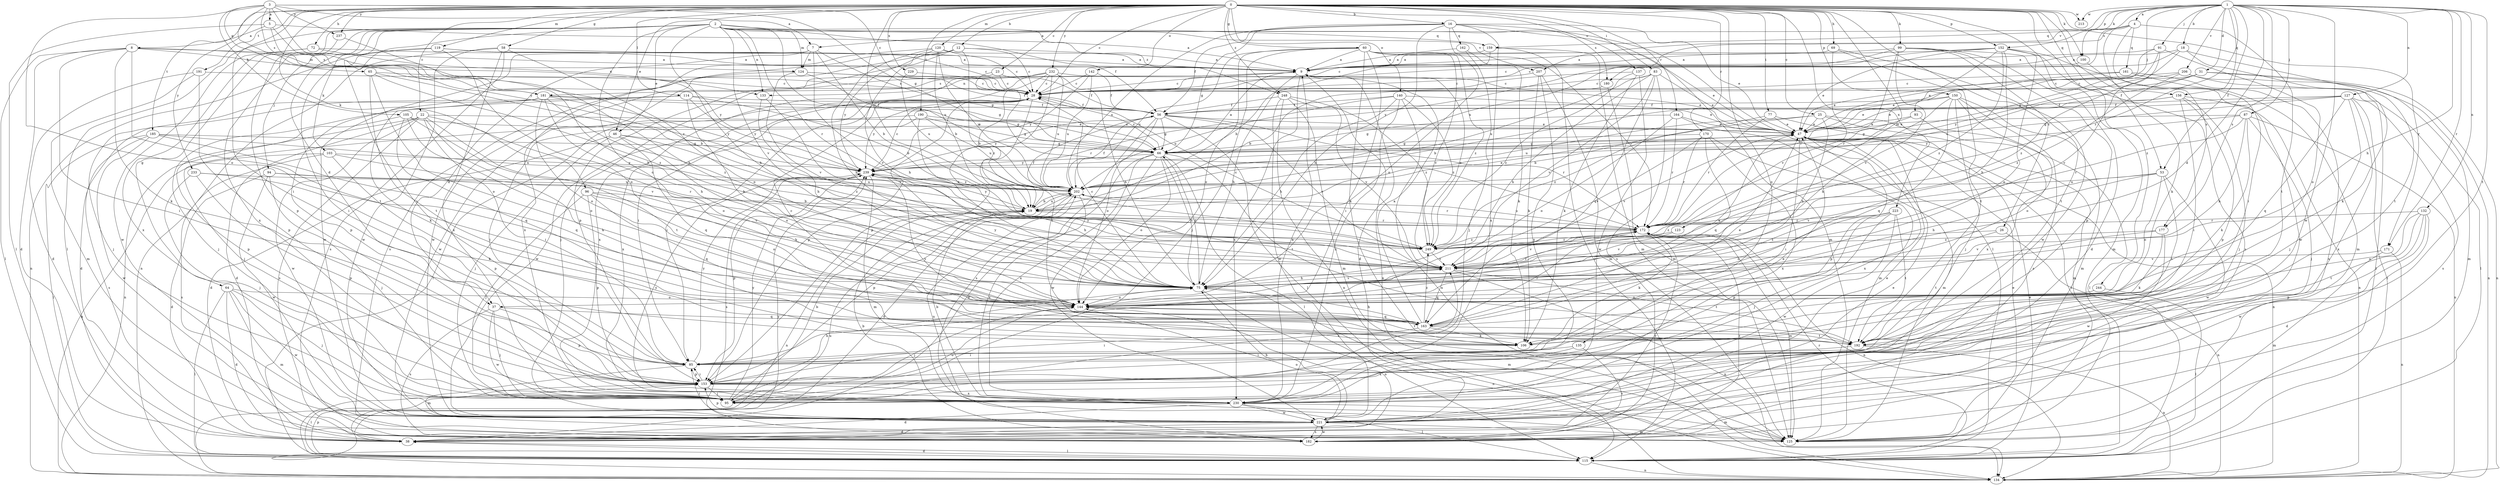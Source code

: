 strict digraph  {
0;
1;
2;
3;
4;
5;
7;
8;
9;
12;
16;
18;
19;
22;
23;
25;
26;
28;
31;
37;
38;
46;
47;
53;
56;
58;
60;
64;
65;
66;
69;
72;
75;
77;
83;
85;
87;
91;
93;
94;
95;
96;
99;
100;
103;
105;
106;
114;
115;
119;
120;
123;
124;
125;
127;
132;
133;
134;
135;
137;
140;
142;
144;
150;
152;
153;
156;
159;
161;
162;
163;
164;
170;
171;
172;
177;
180;
181;
182;
185;
190;
191;
192;
202;
206;
207;
211;
213;
221;
223;
229;
230;
232;
233;
237;
239;
244;
248;
249;
0 -> 12  [label=b];
0 -> 16  [label=b];
0 -> 22  [label=c];
0 -> 23  [label=c];
0 -> 25  [label=c];
0 -> 26  [label=c];
0 -> 28  [label=c];
0 -> 46  [label=e];
0 -> 53  [label=f];
0 -> 58  [label=g];
0 -> 60  [label=g];
0 -> 69  [label=h];
0 -> 72  [label=h];
0 -> 77  [label=i];
0 -> 83  [label=i];
0 -> 85  [label=i];
0 -> 96  [label=k];
0 -> 99  [label=k];
0 -> 100  [label=k];
0 -> 114  [label=l];
0 -> 119  [label=m];
0 -> 120  [label=m];
0 -> 123  [label=m];
0 -> 135  [label=o];
0 -> 137  [label=o];
0 -> 140  [label=o];
0 -> 142  [label=o];
0 -> 150  [label=p];
0 -> 152  [label=p];
0 -> 156  [label=q];
0 -> 164  [label=r];
0 -> 170  [label=r];
0 -> 171  [label=r];
0 -> 177  [label=s];
0 -> 185  [label=t];
0 -> 190  [label=t];
0 -> 191  [label=t];
0 -> 202  [label=u];
0 -> 213  [label=w];
0 -> 223  [label=x];
0 -> 229  [label=x];
0 -> 232  [label=y];
0 -> 233  [label=y];
0 -> 237  [label=y];
0 -> 244  [label=z];
0 -> 248  [label=z];
1 -> 4  [label=a];
1 -> 18  [label=b];
1 -> 31  [label=d];
1 -> 37  [label=d];
1 -> 53  [label=f];
1 -> 75  [label=h];
1 -> 87  [label=j];
1 -> 91  [label=j];
1 -> 93  [label=j];
1 -> 100  [label=k];
1 -> 127  [label=n];
1 -> 132  [label=n];
1 -> 152  [label=p];
1 -> 156  [label=q];
1 -> 171  [label=r];
1 -> 172  [label=r];
1 -> 177  [label=s];
1 -> 180  [label=s];
1 -> 192  [label=t];
1 -> 206  [label=v];
1 -> 207  [label=v];
1 -> 213  [label=w];
1 -> 221  [label=w];
2 -> 37  [label=d];
2 -> 46  [label=e];
2 -> 56  [label=f];
2 -> 64  [label=g];
2 -> 75  [label=h];
2 -> 85  [label=i];
2 -> 94  [label=j];
2 -> 103  [label=k];
2 -> 115  [label=l];
2 -> 124  [label=m];
2 -> 133  [label=n];
2 -> 144  [label=o];
2 -> 159  [label=q];
2 -> 172  [label=r];
2 -> 180  [label=s];
2 -> 202  [label=u];
2 -> 207  [label=v];
2 -> 211  [label=v];
2 -> 230  [label=x];
2 -> 248  [label=z];
3 -> 5  [label=a];
3 -> 7  [label=a];
3 -> 28  [label=c];
3 -> 65  [label=g];
3 -> 66  [label=g];
3 -> 105  [label=k];
3 -> 144  [label=o];
3 -> 181  [label=s];
3 -> 237  [label=y];
3 -> 239  [label=y];
3 -> 249  [label=z];
4 -> 7  [label=a];
4 -> 85  [label=i];
4 -> 106  [label=k];
4 -> 159  [label=q];
4 -> 161  [label=q];
4 -> 192  [label=t];
4 -> 202  [label=u];
5 -> 8  [label=a];
5 -> 9  [label=a];
5 -> 75  [label=h];
5 -> 115  [label=l];
5 -> 181  [label=s];
7 -> 19  [label=b];
7 -> 37  [label=d];
7 -> 66  [label=g];
7 -> 124  [label=m];
7 -> 211  [label=v];
7 -> 221  [label=w];
8 -> 9  [label=a];
8 -> 38  [label=d];
8 -> 85  [label=i];
8 -> 106  [label=k];
8 -> 115  [label=l];
8 -> 124  [label=m];
8 -> 133  [label=n];
8 -> 192  [label=t];
9 -> 28  [label=c];
9 -> 38  [label=d];
9 -> 75  [label=h];
9 -> 133  [label=n];
9 -> 134  [label=n];
9 -> 181  [label=s];
9 -> 230  [label=x];
9 -> 249  [label=z];
12 -> 9  [label=a];
12 -> 28  [label=c];
12 -> 75  [label=h];
12 -> 153  [label=p];
12 -> 182  [label=s];
12 -> 221  [label=w];
12 -> 249  [label=z];
16 -> 47  [label=e];
16 -> 56  [label=f];
16 -> 66  [label=g];
16 -> 75  [label=h];
16 -> 115  [label=l];
16 -> 125  [label=m];
16 -> 144  [label=o];
16 -> 162  [label=q];
16 -> 202  [label=u];
16 -> 230  [label=x];
18 -> 9  [label=a];
18 -> 28  [label=c];
18 -> 106  [label=k];
18 -> 192  [label=t];
18 -> 249  [label=z];
19 -> 56  [label=f];
19 -> 134  [label=n];
19 -> 172  [label=r];
19 -> 202  [label=u];
19 -> 239  [label=y];
22 -> 38  [label=d];
22 -> 47  [label=e];
22 -> 85  [label=i];
22 -> 106  [label=k];
22 -> 134  [label=n];
22 -> 144  [label=o];
22 -> 182  [label=s];
22 -> 192  [label=t];
22 -> 221  [label=w];
23 -> 28  [label=c];
23 -> 56  [label=f];
23 -> 172  [label=r];
23 -> 221  [label=w];
25 -> 19  [label=b];
25 -> 47  [label=e];
25 -> 75  [label=h];
25 -> 115  [label=l];
25 -> 125  [label=m];
25 -> 202  [label=u];
26 -> 134  [label=n];
26 -> 192  [label=t];
26 -> 249  [label=z];
28 -> 56  [label=f];
28 -> 85  [label=i];
28 -> 115  [label=l];
28 -> 153  [label=p];
28 -> 192  [label=t];
28 -> 221  [label=w];
28 -> 230  [label=x];
28 -> 239  [label=y];
31 -> 28  [label=c];
31 -> 47  [label=e];
31 -> 125  [label=m];
31 -> 134  [label=n];
31 -> 202  [label=u];
37 -> 95  [label=j];
37 -> 153  [label=p];
37 -> 163  [label=q];
37 -> 182  [label=s];
37 -> 221  [label=w];
38 -> 47  [label=e];
38 -> 115  [label=l];
38 -> 144  [label=o];
38 -> 172  [label=r];
46 -> 38  [label=d];
46 -> 66  [label=g];
46 -> 95  [label=j];
46 -> 144  [label=o];
46 -> 163  [label=q];
46 -> 249  [label=z];
47 -> 66  [label=g];
47 -> 85  [label=i];
47 -> 134  [label=n];
47 -> 153  [label=p];
47 -> 211  [label=v];
47 -> 230  [label=x];
53 -> 75  [label=h];
53 -> 144  [label=o];
53 -> 192  [label=t];
53 -> 202  [label=u];
53 -> 211  [label=v];
53 -> 221  [label=w];
56 -> 47  [label=e];
56 -> 66  [label=g];
56 -> 115  [label=l];
56 -> 144  [label=o];
56 -> 172  [label=r];
56 -> 182  [label=s];
56 -> 211  [label=v];
56 -> 239  [label=y];
58 -> 9  [label=a];
58 -> 134  [label=n];
58 -> 144  [label=o];
58 -> 182  [label=s];
58 -> 221  [label=w];
58 -> 230  [label=x];
60 -> 9  [label=a];
60 -> 47  [label=e];
60 -> 85  [label=i];
60 -> 95  [label=j];
60 -> 106  [label=k];
60 -> 144  [label=o];
60 -> 172  [label=r];
60 -> 202  [label=u];
60 -> 211  [label=v];
60 -> 249  [label=z];
64 -> 38  [label=d];
64 -> 95  [label=j];
64 -> 115  [label=l];
64 -> 125  [label=m];
64 -> 144  [label=o];
64 -> 221  [label=w];
65 -> 19  [label=b];
65 -> 28  [label=c];
65 -> 144  [label=o];
65 -> 192  [label=t];
65 -> 249  [label=z];
66 -> 9  [label=a];
66 -> 28  [label=c];
66 -> 38  [label=d];
66 -> 75  [label=h];
66 -> 115  [label=l];
66 -> 144  [label=o];
66 -> 192  [label=t];
66 -> 221  [label=w];
66 -> 230  [label=x];
66 -> 239  [label=y];
69 -> 9  [label=a];
69 -> 192  [label=t];
69 -> 211  [label=v];
69 -> 221  [label=w];
72 -> 9  [label=a];
72 -> 221  [label=w];
72 -> 230  [label=x];
72 -> 239  [label=y];
75 -> 28  [label=c];
75 -> 66  [label=g];
75 -> 125  [label=m];
75 -> 134  [label=n];
75 -> 144  [label=o];
75 -> 172  [label=r];
75 -> 211  [label=v];
75 -> 239  [label=y];
77 -> 47  [label=e];
77 -> 115  [label=l];
77 -> 172  [label=r];
77 -> 249  [label=z];
83 -> 28  [label=c];
83 -> 47  [label=e];
83 -> 75  [label=h];
83 -> 163  [label=q];
83 -> 182  [label=s];
83 -> 202  [label=u];
83 -> 211  [label=v];
85 -> 125  [label=m];
85 -> 153  [label=p];
85 -> 239  [label=y];
87 -> 47  [label=e];
87 -> 75  [label=h];
87 -> 95  [label=j];
87 -> 106  [label=k];
87 -> 134  [label=n];
87 -> 172  [label=r];
87 -> 239  [label=y];
91 -> 9  [label=a];
91 -> 47  [label=e];
91 -> 66  [label=g];
91 -> 144  [label=o];
91 -> 211  [label=v];
93 -> 47  [label=e];
93 -> 66  [label=g];
93 -> 144  [label=o];
94 -> 38  [label=d];
94 -> 95  [label=j];
94 -> 202  [label=u];
94 -> 211  [label=v];
94 -> 221  [label=w];
95 -> 19  [label=b];
95 -> 144  [label=o];
95 -> 211  [label=v];
95 -> 239  [label=y];
96 -> 19  [label=b];
96 -> 75  [label=h];
96 -> 95  [label=j];
96 -> 144  [label=o];
96 -> 153  [label=p];
96 -> 163  [label=q];
99 -> 9  [label=a];
99 -> 28  [label=c];
99 -> 38  [label=d];
99 -> 125  [label=m];
99 -> 153  [label=p];
99 -> 172  [label=r];
99 -> 192  [label=t];
99 -> 211  [label=v];
100 -> 28  [label=c];
100 -> 221  [label=w];
103 -> 134  [label=n];
103 -> 153  [label=p];
103 -> 172  [label=r];
103 -> 182  [label=s];
103 -> 239  [label=y];
105 -> 47  [label=e];
105 -> 144  [label=o];
105 -> 153  [label=p];
105 -> 163  [label=q];
105 -> 211  [label=v];
106 -> 239  [label=y];
114 -> 19  [label=b];
114 -> 38  [label=d];
114 -> 56  [label=f];
114 -> 75  [label=h];
114 -> 95  [label=j];
114 -> 239  [label=y];
115 -> 38  [label=d];
115 -> 47  [label=e];
115 -> 134  [label=n];
115 -> 153  [label=p];
115 -> 172  [label=r];
115 -> 239  [label=y];
119 -> 9  [label=a];
119 -> 28  [label=c];
119 -> 85  [label=i];
119 -> 134  [label=n];
119 -> 144  [label=o];
120 -> 9  [label=a];
120 -> 19  [label=b];
120 -> 28  [label=c];
120 -> 75  [label=h];
120 -> 202  [label=u];
120 -> 230  [label=x];
120 -> 239  [label=y];
123 -> 211  [label=v];
123 -> 249  [label=z];
124 -> 28  [label=c];
124 -> 56  [label=f];
124 -> 66  [label=g];
124 -> 153  [label=p];
124 -> 211  [label=v];
125 -> 47  [label=e];
125 -> 202  [label=u];
127 -> 47  [label=e];
127 -> 56  [label=f];
127 -> 66  [label=g];
127 -> 95  [label=j];
127 -> 115  [label=l];
127 -> 163  [label=q];
127 -> 182  [label=s];
127 -> 230  [label=x];
132 -> 38  [label=d];
132 -> 144  [label=o];
132 -> 153  [label=p];
132 -> 172  [label=r];
132 -> 192  [label=t];
132 -> 221  [label=w];
133 -> 75  [label=h];
133 -> 211  [label=v];
134 -> 202  [label=u];
135 -> 85  [label=i];
135 -> 182  [label=s];
135 -> 230  [label=x];
137 -> 28  [label=c];
137 -> 106  [label=k];
137 -> 221  [label=w];
137 -> 249  [label=z];
140 -> 47  [label=e];
140 -> 56  [label=f];
140 -> 75  [label=h];
140 -> 134  [label=n];
140 -> 202  [label=u];
140 -> 230  [label=x];
140 -> 249  [label=z];
142 -> 28  [label=c];
142 -> 56  [label=f];
142 -> 202  [label=u];
142 -> 239  [label=y];
144 -> 47  [label=e];
144 -> 95  [label=j];
144 -> 163  [label=q];
144 -> 192  [label=t];
150 -> 19  [label=b];
150 -> 56  [label=f];
150 -> 75  [label=h];
150 -> 95  [label=j];
150 -> 125  [label=m];
150 -> 163  [label=q];
150 -> 182  [label=s];
150 -> 230  [label=x];
152 -> 9  [label=a];
152 -> 47  [label=e];
152 -> 75  [label=h];
152 -> 125  [label=m];
152 -> 144  [label=o];
152 -> 172  [label=r];
152 -> 182  [label=s];
152 -> 239  [label=y];
152 -> 249  [label=z];
153 -> 47  [label=e];
153 -> 75  [label=h];
153 -> 85  [label=i];
153 -> 95  [label=j];
153 -> 115  [label=l];
153 -> 230  [label=x];
156 -> 47  [label=e];
156 -> 56  [label=f];
156 -> 85  [label=i];
156 -> 95  [label=j];
156 -> 134  [label=n];
156 -> 153  [label=p];
159 -> 9  [label=a];
159 -> 19  [label=b];
159 -> 115  [label=l];
159 -> 125  [label=m];
161 -> 28  [label=c];
161 -> 47  [label=e];
161 -> 115  [label=l];
161 -> 182  [label=s];
162 -> 9  [label=a];
162 -> 95  [label=j];
162 -> 106  [label=k];
163 -> 9  [label=a];
163 -> 28  [label=c];
163 -> 47  [label=e];
163 -> 75  [label=h];
163 -> 85  [label=i];
163 -> 106  [label=k];
163 -> 172  [label=r];
163 -> 192  [label=t];
163 -> 249  [label=z];
164 -> 47  [label=e];
164 -> 66  [label=g];
164 -> 125  [label=m];
164 -> 144  [label=o];
164 -> 172  [label=r];
170 -> 66  [label=g];
170 -> 125  [label=m];
170 -> 163  [label=q];
170 -> 172  [label=r];
170 -> 211  [label=v];
170 -> 230  [label=x];
171 -> 125  [label=m];
171 -> 134  [label=n];
171 -> 211  [label=v];
172 -> 106  [label=k];
172 -> 125  [label=m];
172 -> 134  [label=n];
172 -> 202  [label=u];
172 -> 211  [label=v];
172 -> 249  [label=z];
177 -> 106  [label=k];
177 -> 211  [label=v];
177 -> 221  [label=w];
177 -> 249  [label=z];
180 -> 19  [label=b];
180 -> 125  [label=m];
181 -> 56  [label=f];
181 -> 66  [label=g];
181 -> 75  [label=h];
181 -> 95  [label=j];
181 -> 106  [label=k];
181 -> 144  [label=o];
181 -> 239  [label=y];
181 -> 249  [label=z];
182 -> 19  [label=b];
182 -> 172  [label=r];
182 -> 221  [label=w];
185 -> 66  [label=g];
185 -> 115  [label=l];
185 -> 163  [label=q];
185 -> 182  [label=s];
185 -> 202  [label=u];
185 -> 221  [label=w];
190 -> 47  [label=e];
190 -> 66  [label=g];
190 -> 85  [label=i];
190 -> 95  [label=j];
190 -> 202  [label=u];
190 -> 249  [label=z];
191 -> 28  [label=c];
191 -> 38  [label=d];
191 -> 125  [label=m];
191 -> 153  [label=p];
192 -> 85  [label=i];
192 -> 134  [label=n];
202 -> 19  [label=b];
202 -> 38  [label=d];
202 -> 47  [label=e];
202 -> 56  [label=f];
202 -> 153  [label=p];
202 -> 172  [label=r];
202 -> 230  [label=x];
206 -> 28  [label=c];
206 -> 115  [label=l];
206 -> 134  [label=n];
206 -> 239  [label=y];
206 -> 249  [label=z];
207 -> 28  [label=c];
207 -> 106  [label=k];
207 -> 125  [label=m];
207 -> 230  [label=x];
211 -> 75  [label=h];
211 -> 134  [label=n];
211 -> 163  [label=q];
211 -> 192  [label=t];
211 -> 239  [label=y];
221 -> 38  [label=d];
221 -> 47  [label=e];
221 -> 75  [label=h];
221 -> 85  [label=i];
221 -> 125  [label=m];
221 -> 144  [label=o];
221 -> 153  [label=p];
221 -> 182  [label=s];
223 -> 95  [label=j];
223 -> 144  [label=o];
223 -> 153  [label=p];
223 -> 172  [label=r];
223 -> 192  [label=t];
223 -> 221  [label=w];
223 -> 249  [label=z];
229 -> 28  [label=c];
229 -> 202  [label=u];
230 -> 9  [label=a];
230 -> 19  [label=b];
230 -> 38  [label=d];
230 -> 115  [label=l];
230 -> 125  [label=m];
230 -> 221  [label=w];
230 -> 239  [label=y];
232 -> 19  [label=b];
232 -> 28  [label=c];
232 -> 47  [label=e];
232 -> 75  [label=h];
232 -> 85  [label=i];
232 -> 95  [label=j];
232 -> 153  [label=p];
232 -> 202  [label=u];
232 -> 230  [label=x];
233 -> 95  [label=j];
233 -> 106  [label=k];
233 -> 153  [label=p];
233 -> 202  [label=u];
237 -> 75  [label=h];
237 -> 153  [label=p];
239 -> 28  [label=c];
239 -> 75  [label=h];
239 -> 125  [label=m];
239 -> 153  [label=p];
239 -> 182  [label=s];
239 -> 202  [label=u];
244 -> 115  [label=l];
244 -> 144  [label=o];
248 -> 56  [label=f];
248 -> 125  [label=m];
248 -> 134  [label=n];
248 -> 211  [label=v];
248 -> 221  [label=w];
248 -> 249  [label=z];
249 -> 28  [label=c];
249 -> 211  [label=v];
}
